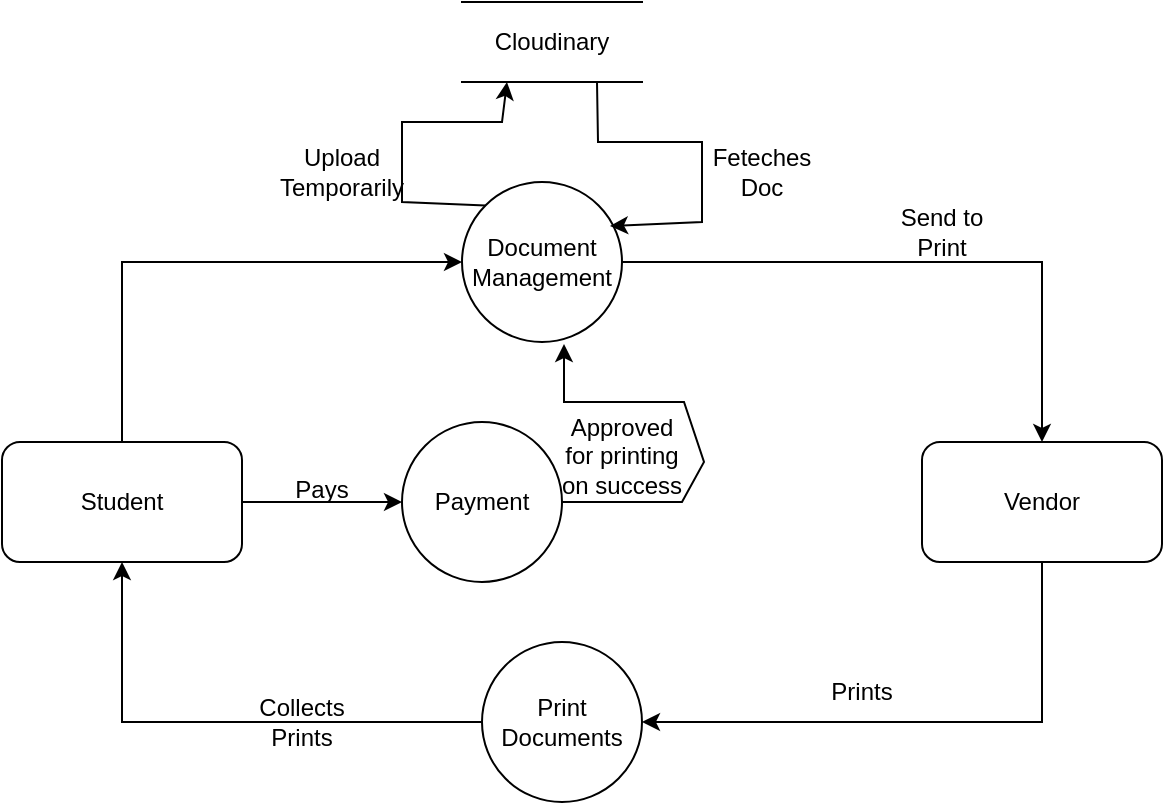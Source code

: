 <mxfile version="24.7.17">
  <diagram name="Page-1" id="eWwhOUfVoTigXjdSCVc5">
    <mxGraphModel dx="1674" dy="738" grid="1" gridSize="10" guides="1" tooltips="1" connect="1" arrows="1" fold="1" page="1" pageScale="1" pageWidth="827" pageHeight="1169" math="0" shadow="0">
      <root>
        <mxCell id="0" />
        <mxCell id="1" parent="0" />
        <mxCell id="hmoWCu_ddqmoSdfswzak-27" value="" style="edgeStyle=orthogonalEdgeStyle;rounded=0;orthogonalLoop=1;jettySize=auto;html=1;" edge="1" parent="1" source="hmoWCu_ddqmoSdfswzak-1" target="hmoWCu_ddqmoSdfswzak-22">
          <mxGeometry relative="1" as="geometry" />
        </mxCell>
        <mxCell id="hmoWCu_ddqmoSdfswzak-1" value="Student" style="rounded=1;whiteSpace=wrap;html=1;" vertex="1" parent="1">
          <mxGeometry x="120" y="310" width="120" height="60" as="geometry" />
        </mxCell>
        <mxCell id="hmoWCu_ddqmoSdfswzak-2" value="Vendor" style="rounded=1;whiteSpace=wrap;html=1;" vertex="1" parent="1">
          <mxGeometry x="580" y="310" width="120" height="60" as="geometry" />
        </mxCell>
        <mxCell id="hmoWCu_ddqmoSdfswzak-3" value="Document Management" style="ellipse;whiteSpace=wrap;html=1;aspect=fixed;" vertex="1" parent="1">
          <mxGeometry x="350" y="180" width="80" height="80" as="geometry" />
        </mxCell>
        <mxCell id="hmoWCu_ddqmoSdfswzak-4" value="" style="endArrow=classic;html=1;rounded=0;exitX=0.5;exitY=0;exitDx=0;exitDy=0;entryX=0;entryY=0.5;entryDx=0;entryDy=0;" edge="1" parent="1" source="hmoWCu_ddqmoSdfswzak-1" target="hmoWCu_ddqmoSdfswzak-3">
          <mxGeometry width="50" height="50" relative="1" as="geometry">
            <mxPoint x="390" y="410" as="sourcePoint" />
            <mxPoint x="440" y="360" as="targetPoint" />
            <Array as="points">
              <mxPoint x="180" y="220" />
            </Array>
          </mxGeometry>
        </mxCell>
        <mxCell id="hmoWCu_ddqmoSdfswzak-5" value="" style="endArrow=classic;html=1;rounded=0;exitX=1;exitY=0.5;exitDx=0;exitDy=0;entryX=0.5;entryY=0;entryDx=0;entryDy=0;" edge="1" parent="1" source="hmoWCu_ddqmoSdfswzak-3" target="hmoWCu_ddqmoSdfswzak-2">
          <mxGeometry width="50" height="50" relative="1" as="geometry">
            <mxPoint x="390" y="410" as="sourcePoint" />
            <mxPoint x="440" y="360" as="targetPoint" />
            <Array as="points">
              <mxPoint x="640" y="220" />
            </Array>
          </mxGeometry>
        </mxCell>
        <mxCell id="hmoWCu_ddqmoSdfswzak-6" value="Cloudinary" style="shape=partialRectangle;whiteSpace=wrap;html=1;left=0;right=0;fillColor=none;" vertex="1" parent="1">
          <mxGeometry x="350" y="90" width="90" height="40" as="geometry" />
        </mxCell>
        <mxCell id="hmoWCu_ddqmoSdfswzak-7" value="" style="endArrow=classic;html=1;rounded=0;exitX=0;exitY=0;exitDx=0;exitDy=0;entryX=0.25;entryY=1;entryDx=0;entryDy=0;" edge="1" parent="1" source="hmoWCu_ddqmoSdfswzak-3" target="hmoWCu_ddqmoSdfswzak-6">
          <mxGeometry width="50" height="50" relative="1" as="geometry">
            <mxPoint x="390" y="410" as="sourcePoint" />
            <mxPoint x="440" y="360" as="targetPoint" />
            <Array as="points">
              <mxPoint x="320" y="190" />
              <mxPoint x="320" y="150" />
              <mxPoint x="370" y="150" />
            </Array>
          </mxGeometry>
        </mxCell>
        <mxCell id="hmoWCu_ddqmoSdfswzak-12" value="Upload Temporarily" style="text;html=1;align=center;verticalAlign=middle;whiteSpace=wrap;rounded=0;" vertex="1" parent="1">
          <mxGeometry x="260" y="160" width="60" height="30" as="geometry" />
        </mxCell>
        <mxCell id="hmoWCu_ddqmoSdfswzak-13" value="" style="endArrow=classic;html=1;rounded=0;exitX=0.75;exitY=1;exitDx=0;exitDy=0;entryX=0.925;entryY=0.275;entryDx=0;entryDy=0;entryPerimeter=0;" edge="1" parent="1" source="hmoWCu_ddqmoSdfswzak-6" target="hmoWCu_ddqmoSdfswzak-3">
          <mxGeometry width="50" height="50" relative="1" as="geometry">
            <mxPoint x="390" y="410" as="sourcePoint" />
            <mxPoint x="440" y="360" as="targetPoint" />
            <Array as="points">
              <mxPoint x="418" y="160" />
              <mxPoint x="470" y="160" />
              <mxPoint x="470" y="200" />
            </Array>
          </mxGeometry>
        </mxCell>
        <mxCell id="hmoWCu_ddqmoSdfswzak-14" value="Feteches Doc" style="text;html=1;align=center;verticalAlign=middle;whiteSpace=wrap;rounded=0;" vertex="1" parent="1">
          <mxGeometry x="470" y="160" width="60" height="30" as="geometry" />
        </mxCell>
        <mxCell id="hmoWCu_ddqmoSdfswzak-15" value="Send to Print" style="text;html=1;align=center;verticalAlign=middle;whiteSpace=wrap;rounded=0;" vertex="1" parent="1">
          <mxGeometry x="560" y="190" width="60" height="30" as="geometry" />
        </mxCell>
        <mxCell id="hmoWCu_ddqmoSdfswzak-16" value="Print Documents" style="ellipse;whiteSpace=wrap;html=1;aspect=fixed;" vertex="1" parent="1">
          <mxGeometry x="360" y="410" width="80" height="80" as="geometry" />
        </mxCell>
        <mxCell id="hmoWCu_ddqmoSdfswzak-17" value="" style="endArrow=classic;html=1;rounded=0;exitX=0.5;exitY=1;exitDx=0;exitDy=0;entryX=1;entryY=0.5;entryDx=0;entryDy=0;" edge="1" parent="1" source="hmoWCu_ddqmoSdfswzak-2" target="hmoWCu_ddqmoSdfswzak-16">
          <mxGeometry width="50" height="50" relative="1" as="geometry">
            <mxPoint x="390" y="410" as="sourcePoint" />
            <mxPoint x="440" y="360" as="targetPoint" />
            <Array as="points">
              <mxPoint x="640" y="450" />
            </Array>
          </mxGeometry>
        </mxCell>
        <mxCell id="hmoWCu_ddqmoSdfswzak-18" value="" style="endArrow=classic;html=1;rounded=0;exitX=0;exitY=0.5;exitDx=0;exitDy=0;entryX=0.5;entryY=1;entryDx=0;entryDy=0;" edge="1" parent="1" source="hmoWCu_ddqmoSdfswzak-16" target="hmoWCu_ddqmoSdfswzak-1">
          <mxGeometry width="50" height="50" relative="1" as="geometry">
            <mxPoint x="390" y="410" as="sourcePoint" />
            <mxPoint x="440" y="360" as="targetPoint" />
            <Array as="points">
              <mxPoint x="180" y="450" />
            </Array>
          </mxGeometry>
        </mxCell>
        <mxCell id="hmoWCu_ddqmoSdfswzak-19" value="Prints" style="text;html=1;align=center;verticalAlign=middle;whiteSpace=wrap;rounded=0;" vertex="1" parent="1">
          <mxGeometry x="520" y="420" width="60" height="30" as="geometry" />
        </mxCell>
        <mxCell id="hmoWCu_ddqmoSdfswzak-20" value="Collects Prints" style="text;html=1;align=center;verticalAlign=middle;whiteSpace=wrap;rounded=0;" vertex="1" parent="1">
          <mxGeometry x="240" y="435" width="60" height="30" as="geometry" />
        </mxCell>
        <mxCell id="hmoWCu_ddqmoSdfswzak-22" value="Payment" style="ellipse;whiteSpace=wrap;html=1;aspect=fixed;" vertex="1" parent="1">
          <mxGeometry x="320" y="300" width="80" height="80" as="geometry" />
        </mxCell>
        <mxCell id="hmoWCu_ddqmoSdfswzak-23" value="" style="endArrow=classic;html=1;rounded=0;exitX=1;exitY=0.5;exitDx=0;exitDy=0;entryX=0.625;entryY=1.013;entryDx=0;entryDy=0;entryPerimeter=0;" edge="1" parent="1" source="hmoWCu_ddqmoSdfswzak-22">
          <mxGeometry width="50" height="50" relative="1" as="geometry">
            <mxPoint x="401" y="350" as="sourcePoint" />
            <mxPoint x="401" y="261.04" as="targetPoint" />
            <Array as="points">
              <mxPoint x="460" y="340" />
              <mxPoint x="471" y="320" />
              <mxPoint x="461" y="290" />
              <mxPoint x="401" y="290" />
            </Array>
          </mxGeometry>
        </mxCell>
        <mxCell id="hmoWCu_ddqmoSdfswzak-24" value="Approved for printing on success" style="text;html=1;align=center;verticalAlign=middle;whiteSpace=wrap;rounded=0;" vertex="1" parent="1">
          <mxGeometry x="395" y="302" width="70" height="30" as="geometry" />
        </mxCell>
        <mxCell id="hmoWCu_ddqmoSdfswzak-31" value="Pays" style="text;html=1;align=center;verticalAlign=middle;whiteSpace=wrap;rounded=0;" vertex="1" parent="1">
          <mxGeometry x="250" y="319" width="60" height="30" as="geometry" />
        </mxCell>
      </root>
    </mxGraphModel>
  </diagram>
</mxfile>
